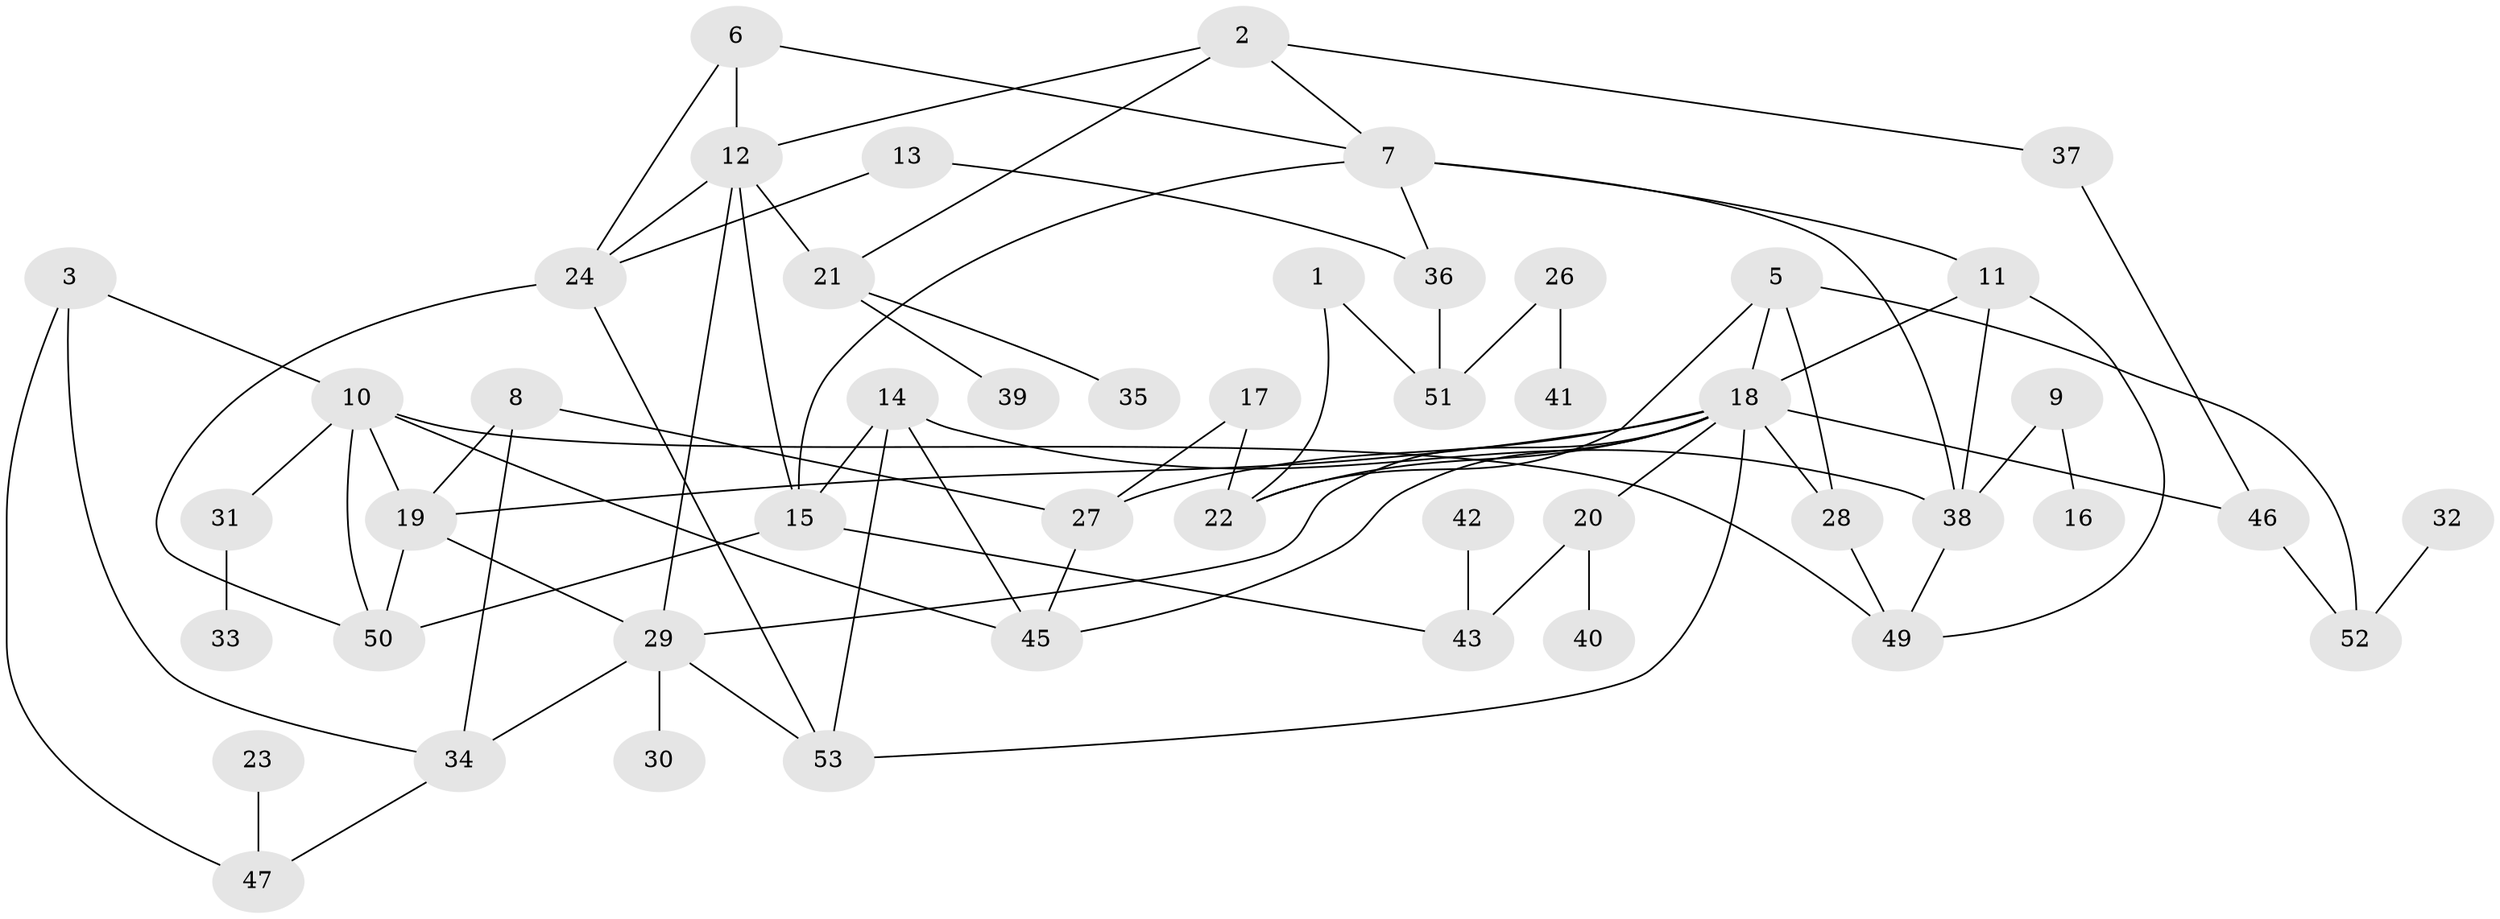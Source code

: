 // original degree distribution, {2: 0.20270270270270271, 4: 0.1891891891891892, 3: 0.22972972972972974, 0: 0.05405405405405406, 1: 0.16216216216216217, 6: 0.04054054054054054, 5: 0.10810810810810811, 7: 0.013513513513513514}
// Generated by graph-tools (version 1.1) at 2025/48/03/04/25 22:48:33]
// undirected, 49 vertices, 80 edges
graph export_dot {
  node [color=gray90,style=filled];
  1;
  2;
  3;
  5;
  6;
  7;
  8;
  9;
  10;
  11;
  12;
  13;
  14;
  15;
  16;
  17;
  18;
  19;
  20;
  21;
  22;
  23;
  24;
  26;
  27;
  28;
  29;
  30;
  31;
  32;
  33;
  34;
  35;
  36;
  37;
  38;
  39;
  40;
  41;
  42;
  43;
  45;
  46;
  47;
  49;
  50;
  51;
  52;
  53;
  1 -- 22 [weight=1.0];
  1 -- 51 [weight=1.0];
  2 -- 7 [weight=1.0];
  2 -- 12 [weight=1.0];
  2 -- 21 [weight=1.0];
  2 -- 37 [weight=1.0];
  3 -- 10 [weight=1.0];
  3 -- 34 [weight=1.0];
  3 -- 47 [weight=1.0];
  5 -- 18 [weight=1.0];
  5 -- 22 [weight=1.0];
  5 -- 28 [weight=1.0];
  5 -- 52 [weight=1.0];
  6 -- 7 [weight=1.0];
  6 -- 12 [weight=3.0];
  6 -- 24 [weight=1.0];
  7 -- 11 [weight=1.0];
  7 -- 15 [weight=1.0];
  7 -- 36 [weight=1.0];
  7 -- 38 [weight=1.0];
  8 -- 19 [weight=1.0];
  8 -- 27 [weight=1.0];
  8 -- 34 [weight=1.0];
  9 -- 16 [weight=1.0];
  9 -- 38 [weight=1.0];
  10 -- 19 [weight=1.0];
  10 -- 31 [weight=1.0];
  10 -- 45 [weight=1.0];
  10 -- 49 [weight=1.0];
  10 -- 50 [weight=1.0];
  11 -- 18 [weight=1.0];
  11 -- 38 [weight=1.0];
  11 -- 49 [weight=1.0];
  12 -- 15 [weight=1.0];
  12 -- 21 [weight=1.0];
  12 -- 24 [weight=1.0];
  12 -- 29 [weight=1.0];
  13 -- 24 [weight=1.0];
  13 -- 36 [weight=1.0];
  14 -- 15 [weight=1.0];
  14 -- 38 [weight=1.0];
  14 -- 45 [weight=2.0];
  14 -- 53 [weight=1.0];
  15 -- 43 [weight=1.0];
  15 -- 50 [weight=1.0];
  17 -- 22 [weight=1.0];
  17 -- 27 [weight=1.0];
  18 -- 19 [weight=1.0];
  18 -- 20 [weight=1.0];
  18 -- 22 [weight=1.0];
  18 -- 27 [weight=1.0];
  18 -- 28 [weight=1.0];
  18 -- 29 [weight=1.0];
  18 -- 45 [weight=2.0];
  18 -- 46 [weight=2.0];
  18 -- 53 [weight=1.0];
  19 -- 29 [weight=1.0];
  19 -- 50 [weight=1.0];
  20 -- 40 [weight=1.0];
  20 -- 43 [weight=1.0];
  21 -- 35 [weight=1.0];
  21 -- 39 [weight=1.0];
  23 -- 47 [weight=1.0];
  24 -- 50 [weight=1.0];
  24 -- 53 [weight=1.0];
  26 -- 41 [weight=1.0];
  26 -- 51 [weight=1.0];
  27 -- 45 [weight=1.0];
  28 -- 49 [weight=1.0];
  29 -- 30 [weight=1.0];
  29 -- 34 [weight=1.0];
  29 -- 53 [weight=1.0];
  31 -- 33 [weight=1.0];
  32 -- 52 [weight=1.0];
  34 -- 47 [weight=1.0];
  36 -- 51 [weight=1.0];
  37 -- 46 [weight=1.0];
  38 -- 49 [weight=1.0];
  42 -- 43 [weight=1.0];
  46 -- 52 [weight=1.0];
}
